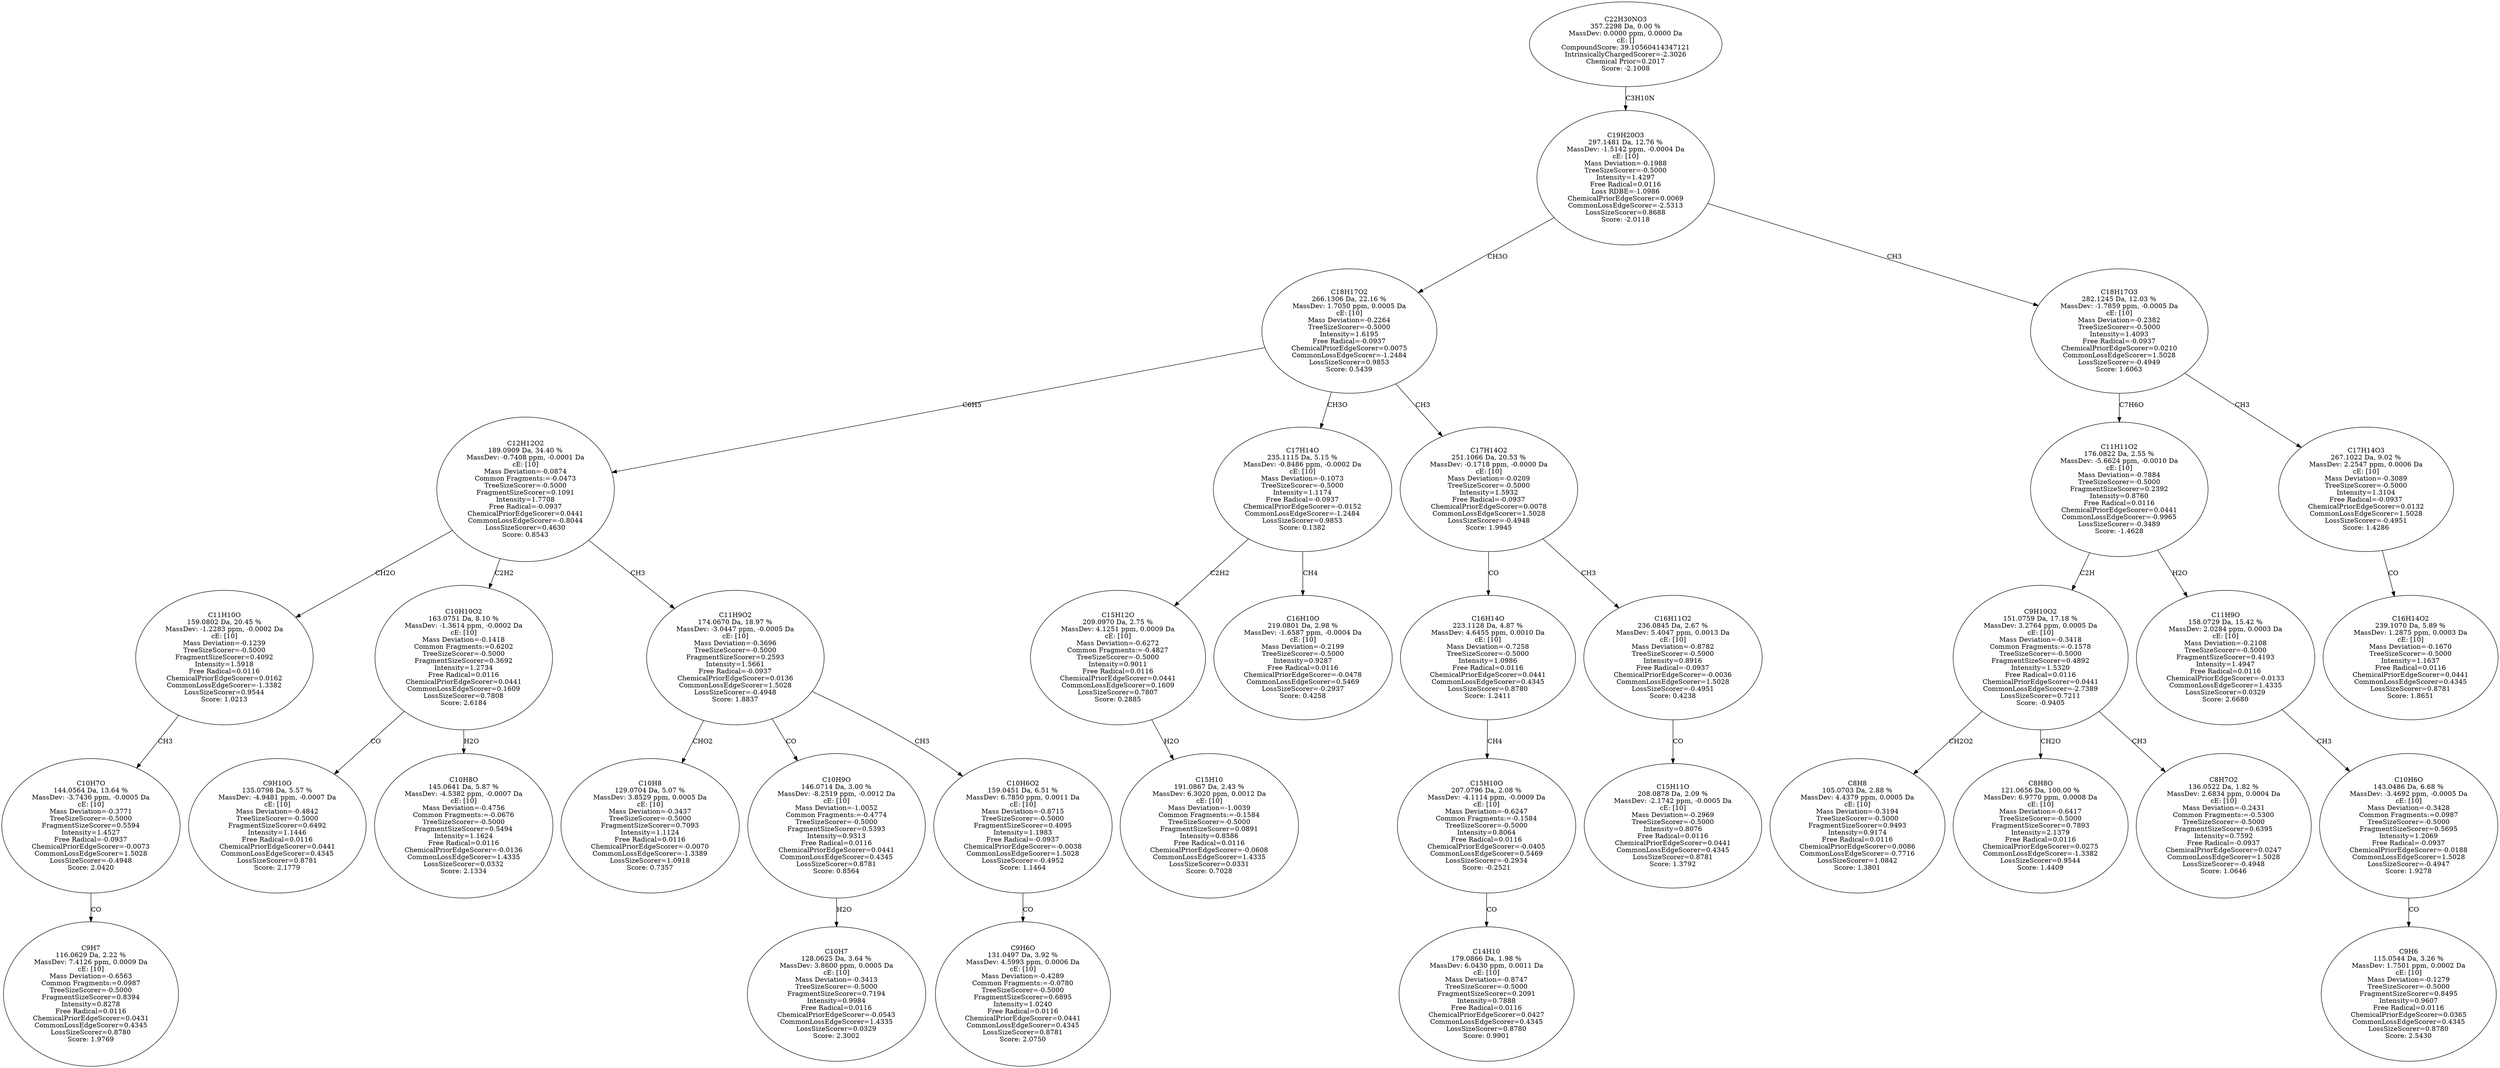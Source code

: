 strict digraph {
v1 [label="C9H7\n116.0629 Da, 2.22 %\nMassDev: 7.4126 ppm, 0.0009 Da\ncE: [10]\nMass Deviation=-0.6563\nCommon Fragments:=0.0987\nTreeSizeScorer=-0.5000\nFragmentSizeScorer=0.8394\nIntensity=0.8278\nFree Radical=0.0116\nChemicalPriorEdgeScorer=0.0431\nCommonLossEdgeScorer=0.4345\nLossSizeScorer=0.8780\nScore: 1.9769"];
v2 [label="C10H7O\n144.0564 Da, 13.64 %\nMassDev: -3.7436 ppm, -0.0005 Da\ncE: [10]\nMass Deviation=-0.3771\nTreeSizeScorer=-0.5000\nFragmentSizeScorer=0.5594\nIntensity=1.4527\nFree Radical=-0.0937\nChemicalPriorEdgeScorer=-0.0073\nCommonLossEdgeScorer=1.5028\nLossSizeScorer=-0.4948\nScore: 2.0420"];
v3 [label="C11H10O\n159.0802 Da, 20.45 %\nMassDev: -1.2283 ppm, -0.0002 Da\ncE: [10]\nMass Deviation=-0.1239\nTreeSizeScorer=-0.5000\nFragmentSizeScorer=0.4092\nIntensity=1.5918\nFree Radical=0.0116\nChemicalPriorEdgeScorer=0.0162\nCommonLossEdgeScorer=-1.3382\nLossSizeScorer=0.9544\nScore: 1.0213"];
v4 [label="C9H10O\n135.0798 Da, 5.57 %\nMassDev: -4.9481 ppm, -0.0007 Da\ncE: [10]\nMass Deviation=-0.4842\nTreeSizeScorer=-0.5000\nFragmentSizeScorer=0.6492\nIntensity=1.1446\nFree Radical=0.0116\nChemicalPriorEdgeScorer=0.0441\nCommonLossEdgeScorer=0.4345\nLossSizeScorer=0.8781\nScore: 2.1779"];
v5 [label="C10H8O\n145.0641 Da, 5.87 %\nMassDev: -4.5382 ppm, -0.0007 Da\ncE: [10]\nMass Deviation=-0.4756\nCommon Fragments:=-0.0676\nTreeSizeScorer=-0.5000\nFragmentSizeScorer=0.5494\nIntensity=1.1624\nFree Radical=0.0116\nChemicalPriorEdgeScorer=-0.0136\nCommonLossEdgeScorer=1.4335\nLossSizeScorer=0.0332\nScore: 2.1334"];
v6 [label="C10H10O2\n163.0751 Da, 8.10 %\nMassDev: -1.3614 ppm, -0.0002 Da\ncE: [10]\nMass Deviation=-0.1418\nCommon Fragments:=0.6202\nTreeSizeScorer=-0.5000\nFragmentSizeScorer=0.3692\nIntensity=1.2734\nFree Radical=0.0116\nChemicalPriorEdgeScorer=0.0441\nCommonLossEdgeScorer=0.1609\nLossSizeScorer=0.7808\nScore: 2.6184"];
v7 [label="C10H8\n129.0704 Da, 5.07 %\nMassDev: 3.8529 ppm, 0.0005 Da\ncE: [10]\nMass Deviation=-0.3437\nTreeSizeScorer=-0.5000\nFragmentSizeScorer=0.7093\nIntensity=1.1124\nFree Radical=0.0116\nChemicalPriorEdgeScorer=-0.0070\nCommonLossEdgeScorer=-1.3389\nLossSizeScorer=1.0918\nScore: 0.7357"];
v8 [label="C10H7\n128.0625 Da, 3.64 %\nMassDev: 3.8600 ppm, 0.0005 Da\ncE: [10]\nMass Deviation=-0.3413\nTreeSizeScorer=-0.5000\nFragmentSizeScorer=0.7194\nIntensity=0.9984\nFree Radical=0.0116\nChemicalPriorEdgeScorer=-0.0543\nCommonLossEdgeScorer=1.4335\nLossSizeScorer=0.0329\nScore: 2.3002"];
v9 [label="C10H9O\n146.0714 Da, 3.00 %\nMassDev: -8.2519 ppm, -0.0012 Da\ncE: [10]\nMass Deviation=-1.0052\nCommon Fragments:=-0.4774\nTreeSizeScorer=-0.5000\nFragmentSizeScorer=0.5393\nIntensity=0.9313\nFree Radical=0.0116\nChemicalPriorEdgeScorer=0.0441\nCommonLossEdgeScorer=0.4345\nLossSizeScorer=0.8781\nScore: 0.8564"];
v10 [label="C9H6O\n131.0497 Da, 3.92 %\nMassDev: 4.5993 ppm, 0.0006 Da\ncE: [10]\nMass Deviation=-0.4289\nCommon Fragments:=-0.0780\nTreeSizeScorer=-0.5000\nFragmentSizeScorer=0.6895\nIntensity=1.0240\nFree Radical=0.0116\nChemicalPriorEdgeScorer=0.0441\nCommonLossEdgeScorer=0.4345\nLossSizeScorer=0.8781\nScore: 2.0750"];
v11 [label="C10H6O2\n159.0451 Da, 6.51 %\nMassDev: 6.7850 ppm, 0.0011 Da\ncE: [10]\nMass Deviation=-0.8715\nTreeSizeScorer=-0.5000\nFragmentSizeScorer=0.4095\nIntensity=1.1983\nFree Radical=-0.0937\nChemicalPriorEdgeScorer=-0.0038\nCommonLossEdgeScorer=1.5028\nLossSizeScorer=-0.4952\nScore: 1.1464"];
v12 [label="C11H9O2\n174.0670 Da, 18.97 %\nMassDev: -3.0447 ppm, -0.0005 Da\ncE: [10]\nMass Deviation=-0.3696\nTreeSizeScorer=-0.5000\nFragmentSizeScorer=0.2593\nIntensity=1.5661\nFree Radical=-0.0937\nChemicalPriorEdgeScorer=0.0136\nCommonLossEdgeScorer=1.5028\nLossSizeScorer=-0.4948\nScore: 1.8837"];
v13 [label="C12H12O2\n189.0909 Da, 34.40 %\nMassDev: -0.7408 ppm, -0.0001 Da\ncE: [10]\nMass Deviation=-0.0874\nCommon Fragments:=-0.0473\nTreeSizeScorer=-0.5000\nFragmentSizeScorer=0.1091\nIntensity=1.7708\nFree Radical=-0.0937\nChemicalPriorEdgeScorer=0.0441\nCommonLossEdgeScorer=-0.8044\nLossSizeScorer=0.4630\nScore: 0.8543"];
v14 [label="C15H10\n191.0867 Da, 2.43 %\nMassDev: 6.3020 ppm, 0.0012 Da\ncE: [10]\nMass Deviation=-1.0039\nCommon Fragments:=-0.1584\nTreeSizeScorer=-0.5000\nFragmentSizeScorer=0.0891\nIntensity=0.8586\nFree Radical=0.0116\nChemicalPriorEdgeScorer=-0.0608\nCommonLossEdgeScorer=1.4335\nLossSizeScorer=0.0331\nScore: 0.7028"];
v15 [label="C15H12O\n209.0970 Da, 2.75 %\nMassDev: 4.1251 ppm, 0.0009 Da\ncE: [10]\nMass Deviation=-0.6272\nCommon Fragments:=-0.4827\nTreeSizeScorer=-0.5000\nIntensity=0.9011\nFree Radical=0.0116\nChemicalPriorEdgeScorer=0.0441\nCommonLossEdgeScorer=0.1609\nLossSizeScorer=0.7807\nScore: 0.2885"];
v16 [label="C16H10O\n219.0801 Da, 2.98 %\nMassDev: -1.6587 ppm, -0.0004 Da\ncE: [10]\nMass Deviation=-0.2199\nTreeSizeScorer=-0.5000\nIntensity=0.9287\nFree Radical=0.0116\nChemicalPriorEdgeScorer=-0.0478\nCommonLossEdgeScorer=0.5469\nLossSizeScorer=-0.2937\nScore: 0.4258"];
v17 [label="C17H14O\n235.1115 Da, 5.15 %\nMassDev: -0.8486 ppm, -0.0002 Da\ncE: [10]\nMass Deviation=-0.1073\nTreeSizeScorer=-0.5000\nIntensity=1.1174\nFree Radical=-0.0937\nChemicalPriorEdgeScorer=-0.0152\nCommonLossEdgeScorer=-1.2484\nLossSizeScorer=0.9853\nScore: 0.1382"];
v18 [label="C14H10\n179.0866 Da, 1.98 %\nMassDev: 6.0430 ppm, 0.0011 Da\ncE: [10]\nMass Deviation=-0.8747\nTreeSizeScorer=-0.5000\nFragmentSizeScorer=0.2091\nIntensity=0.7888\nFree Radical=0.0116\nChemicalPriorEdgeScorer=0.0427\nCommonLossEdgeScorer=0.4345\nLossSizeScorer=0.8780\nScore: 0.9901"];
v19 [label="C15H10O\n207.0796 Da, 2.08 %\nMassDev: -4.1114 ppm, -0.0009 Da\ncE: [10]\nMass Deviation=-0.6247\nCommon Fragments:=-0.1584\nTreeSizeScorer=-0.5000\nIntensity=0.8064\nFree Radical=0.0116\nChemicalPriorEdgeScorer=-0.0405\nCommonLossEdgeScorer=0.5469\nLossSizeScorer=-0.2934\nScore: -0.2521"];
v20 [label="C16H14O\n223.1128 Da, 4.87 %\nMassDev: 4.6455 ppm, 0.0010 Da\ncE: [10]\nMass Deviation=-0.7258\nTreeSizeScorer=-0.5000\nIntensity=1.0986\nFree Radical=0.0116\nChemicalPriorEdgeScorer=0.0441\nCommonLossEdgeScorer=0.4345\nLossSizeScorer=0.8780\nScore: 1.2411"];
v21 [label="C15H11O\n208.0878 Da, 2.09 %\nMassDev: -2.1742 ppm, -0.0005 Da\ncE: [10]\nMass Deviation=-0.2969\nTreeSizeScorer=-0.5000\nIntensity=0.8076\nFree Radical=0.0116\nChemicalPriorEdgeScorer=0.0441\nCommonLossEdgeScorer=0.4345\nLossSizeScorer=0.8781\nScore: 1.3792"];
v22 [label="C16H11O2\n236.0845 Da, 2.67 %\nMassDev: 5.4047 ppm, 0.0013 Da\ncE: [10]\nMass Deviation=-0.8782\nTreeSizeScorer=-0.5000\nIntensity=0.8916\nFree Radical=-0.0937\nChemicalPriorEdgeScorer=-0.0036\nCommonLossEdgeScorer=1.5028\nLossSizeScorer=-0.4951\nScore: 0.4238"];
v23 [label="C17H14O2\n251.1066 Da, 20.53 %\nMassDev: -0.1718 ppm, -0.0000 Da\ncE: [10]\nMass Deviation=-0.0209\nTreeSizeScorer=-0.5000\nIntensity=1.5932\nFree Radical=-0.0937\nChemicalPriorEdgeScorer=0.0078\nCommonLossEdgeScorer=1.5028\nLossSizeScorer=-0.4948\nScore: 1.9945"];
v24 [label="C18H17O2\n266.1306 Da, 22.16 %\nMassDev: 1.7050 ppm, 0.0005 Da\ncE: [10]\nMass Deviation=-0.2264\nTreeSizeScorer=-0.5000\nIntensity=1.6195\nFree Radical=-0.0937\nChemicalPriorEdgeScorer=0.0075\nCommonLossEdgeScorer=-1.2484\nLossSizeScorer=0.9853\nScore: 0.5439"];
v25 [label="C8H8\n105.0703 Da, 2.88 %\nMassDev: 4.4379 ppm, 0.0005 Da\ncE: [10]\nMass Deviation=-0.3194\nTreeSizeScorer=-0.5000\nFragmentSizeScorer=0.9493\nIntensity=0.9174\nFree Radical=0.0116\nChemicalPriorEdgeScorer=0.0086\nCommonLossEdgeScorer=-0.7716\nLossSizeScorer=1.0842\nScore: 1.3801"];
v26 [label="C8H8O\n121.0656 Da, 100.00 %\nMassDev: 6.9770 ppm, 0.0008 Da\ncE: [10]\nMass Deviation=-0.6417\nTreeSizeScorer=-0.5000\nFragmentSizeScorer=0.7893\nIntensity=2.1379\nFree Radical=0.0116\nChemicalPriorEdgeScorer=0.0275\nCommonLossEdgeScorer=-1.3382\nLossSizeScorer=0.9544\nScore: 1.4409"];
v27 [label="C8H7O2\n136.0522 Da, 1.82 %\nMassDev: 2.6834 ppm, 0.0004 Da\ncE: [10]\nMass Deviation=-0.2431\nCommon Fragments:=-0.5300\nTreeSizeScorer=-0.5000\nFragmentSizeScorer=0.6395\nIntensity=0.7592\nFree Radical=-0.0937\nChemicalPriorEdgeScorer=0.0247\nCommonLossEdgeScorer=1.5028\nLossSizeScorer=-0.4948\nScore: 1.0646"];
v28 [label="C9H10O2\n151.0759 Da, 17.18 %\nMassDev: 3.2764 ppm, 0.0005 Da\ncE: [10]\nMass Deviation=-0.3418\nCommon Fragments:=-0.1578\nTreeSizeScorer=-0.5000\nFragmentSizeScorer=0.4892\nIntensity=1.5320\nFree Radical=0.0116\nChemicalPriorEdgeScorer=0.0441\nCommonLossEdgeScorer=-2.7389\nLossSizeScorer=0.7211\nScore: -0.9405"];
v29 [label="C9H6\n115.0544 Da, 3.26 %\nMassDev: 1.7501 ppm, 0.0002 Da\ncE: [10]\nMass Deviation=-0.1279\nTreeSizeScorer=-0.5000\nFragmentSizeScorer=0.8495\nIntensity=0.9607\nFree Radical=0.0116\nChemicalPriorEdgeScorer=0.0365\nCommonLossEdgeScorer=0.4345\nLossSizeScorer=0.8780\nScore: 2.5430"];
v30 [label="C10H6O\n143.0486 Da, 6.68 %\nMassDev: -3.4692 ppm, -0.0005 Da\ncE: [10]\nMass Deviation=-0.3428\nCommon Fragments:=0.0987\nTreeSizeScorer=-0.5000\nFragmentSizeScorer=0.5695\nIntensity=1.2069\nFree Radical=-0.0937\nChemicalPriorEdgeScorer=-0.0188\nCommonLossEdgeScorer=1.5028\nLossSizeScorer=-0.4947\nScore: 1.9278"];
v31 [label="C11H9O\n158.0729 Da, 15.42 %\nMassDev: 2.0284 ppm, 0.0003 Da\ncE: [10]\nMass Deviation=-0.2108\nTreeSizeScorer=-0.5000\nFragmentSizeScorer=0.4193\nIntensity=1.4947\nFree Radical=0.0116\nChemicalPriorEdgeScorer=-0.0133\nCommonLossEdgeScorer=1.4335\nLossSizeScorer=0.0329\nScore: 2.6680"];
v32 [label="C11H11O2\n176.0822 Da, 2.55 %\nMassDev: -5.6624 ppm, -0.0010 Da\ncE: [10]\nMass Deviation=-0.7884\nTreeSizeScorer=-0.5000\nFragmentSizeScorer=0.2392\nIntensity=0.8760\nFree Radical=0.0116\nChemicalPriorEdgeScorer=0.0441\nCommonLossEdgeScorer=-0.9965\nLossSizeScorer=-0.3489\nScore: -1.4628"];
v33 [label="C16H14O2\n239.1070 Da, 5.89 %\nMassDev: 1.2875 ppm, 0.0003 Da\ncE: [10]\nMass Deviation=-0.1670\nTreeSizeScorer=-0.5000\nIntensity=1.1637\nFree Radical=0.0116\nChemicalPriorEdgeScorer=0.0441\nCommonLossEdgeScorer=0.4345\nLossSizeScorer=0.8781\nScore: 1.8651"];
v34 [label="C17H14O3\n267.1022 Da, 9.02 %\nMassDev: 2.2547 ppm, 0.0006 Da\ncE: [10]\nMass Deviation=-0.3089\nTreeSizeScorer=-0.5000\nIntensity=1.3104\nFree Radical=-0.0937\nChemicalPriorEdgeScorer=0.0132\nCommonLossEdgeScorer=1.5028\nLossSizeScorer=-0.4951\nScore: 1.4286"];
v35 [label="C18H17O3\n282.1245 Da, 12.03 %\nMassDev: -1.7859 ppm, -0.0005 Da\ncE: [10]\nMass Deviation=-0.2382\nTreeSizeScorer=-0.5000\nIntensity=1.4093\nFree Radical=-0.0937\nChemicalPriorEdgeScorer=0.0210\nCommonLossEdgeScorer=1.5028\nLossSizeScorer=-0.4949\nScore: 1.6063"];
v36 [label="C19H20O3\n297.1481 Da, 12.76 %\nMassDev: -1.5142 ppm, -0.0004 Da\ncE: [10]\nMass Deviation=-0.1988\nTreeSizeScorer=-0.5000\nIntensity=1.4297\nFree Radical=0.0116\nLoss RDBE=-1.0986\nChemicalPriorEdgeScorer=0.0069\nCommonLossEdgeScorer=-2.5313\nLossSizeScorer=0.8688\nScore: -2.0118"];
v37 [label="C22H30NO3\n357.2298 Da, 0.00 %\nMassDev: 0.0000 ppm, 0.0000 Da\ncE: []\nCompoundScore: 39.10560414347121\nIntrinsicallyChargedScorer=-2.3026\nChemical Prior=0.2017\nScore: -2.1008"];
v2 -> v1 [label="CO"];
v3 -> v2 [label="CH3"];
v13 -> v3 [label="CH2O"];
v6 -> v4 [label="CO"];
v6 -> v5 [label="H2O"];
v13 -> v6 [label="C2H2"];
v12 -> v7 [label="CHO2"];
v9 -> v8 [label="H2O"];
v12 -> v9 [label="CO"];
v11 -> v10 [label="CO"];
v12 -> v11 [label="CH3"];
v13 -> v12 [label="CH3"];
v24 -> v13 [label="C6H5"];
v15 -> v14 [label="H2O"];
v17 -> v15 [label="C2H2"];
v17 -> v16 [label="CH4"];
v24 -> v17 [label="CH3O"];
v19 -> v18 [label="CO"];
v20 -> v19 [label="CH4"];
v23 -> v20 [label="CO"];
v22 -> v21 [label="CO"];
v23 -> v22 [label="CH3"];
v24 -> v23 [label="CH3"];
v36 -> v24 [label="CH3O"];
v28 -> v25 [label="CH2O2"];
v28 -> v26 [label="CH2O"];
v28 -> v27 [label="CH3"];
v32 -> v28 [label="C2H"];
v30 -> v29 [label="CO"];
v31 -> v30 [label="CH3"];
v32 -> v31 [label="H2O"];
v35 -> v32 [label="C7H6O"];
v34 -> v33 [label="CO"];
v35 -> v34 [label="CH3"];
v36 -> v35 [label="CH3"];
v37 -> v36 [label="C3H10N"];
}